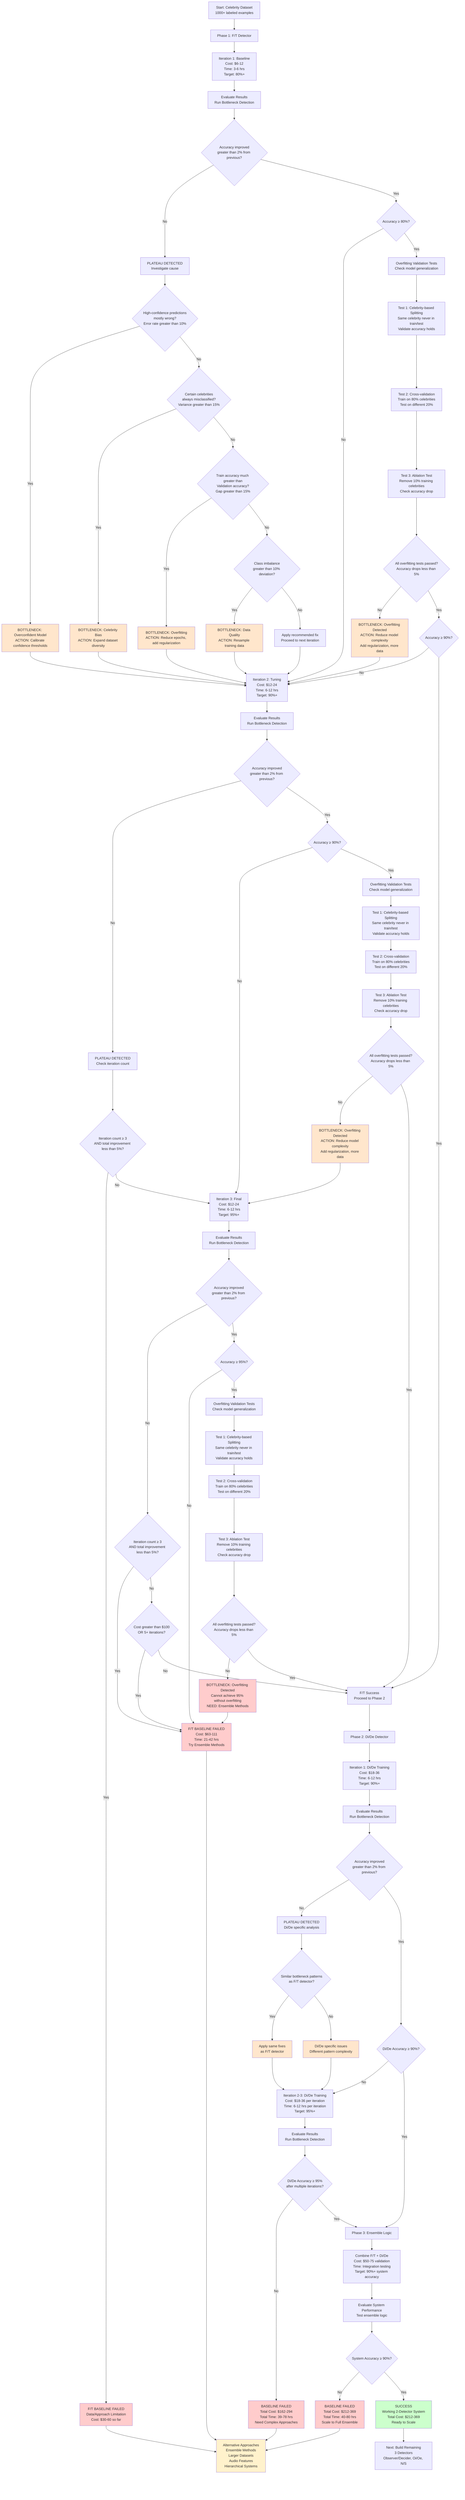 flowchart TD
    A[Start: Celebrity Dataset<br/>1000+ labeled examples] --> B[Phase 1: F/T Detector]
    
    B --> C[Iteration 1: Baseline<br/>Cost: $6-12<br/>Time: 3-6 hrs<br/>Target: 80%+]
    
    C --> EVAL1[Evaluate Results<br/>Run Bottleneck Detection]
    
    EVAL1 --> D1{Accuracy improved<br/>greater than 2% from previous?}
    
    D1 -->|No| PLATEAU1[PLATEAU DETECTED<br/>Investigate cause]
    D1 -->|Yes| D2{Accuracy ≥ 80%?}
    
    PLATEAU1 --> BN1{High-confidence predictions<br/>mostly wrong?<br/>Error rate greater than 10%}
    
    BN1 -->|Yes| FIX1[BOTTLENECK: Overconfident Model<br/>ACTION: Calibrate confidence thresholds]
    BN1 -->|No| BN2{Certain celebrities<br/>always misclassified?<br/>Variance greater than 15%}
    
    BN2 -->|Yes| FIX2[BOTTLENECK: Celebrity Bias<br/>ACTION: Expand dataset diversity]
    BN2 -->|No| BN3{Train accuracy much greater than<br/>Validation accuracy?<br/>Gap greater than 15%}
    
    BN3 -->|Yes| FIX3[BOTTLENECK: Overfitting<br/>ACTION: Reduce epochs, add regularization]
    BN3 -->|No| BN4{Class imbalance<br/>greater than 10% deviation?}
    
    BN4 -->|Yes| FIX4[BOTTLENECK: Data Quality<br/>ACTION: Resample training data]
    BN4 -->|No| CONTINUE1[Apply recommended fix<br/>Proceed to next iteration]
    
    FIX1 --> E
    FIX2 --> E
    FIX3 --> E
    FIX4 --> E
    CONTINUE1 --> E
    
    D2 -->|No| E[Iteration 2: Tuning<br/>Cost: $12-24<br/>Time: 6-12 hrs<br/>Target: 90%+]
    D2 -->|Yes| OVERFIT1[Overfitting Validation Tests<br/>Check model generalization]
    
    OVERFIT1 --> SPLIT1[Test 1: Celebrity-based Splitting<br/>Same celebrity never in train/test<br/>Validate accuracy holds]
    
    SPLIT1 --> CV1[Test 2: Cross-validation<br/>Train on 80% celebrities<br/>Test on different 20%]
    
    CV1 --> ABL1[Test 3: Ablation Test<br/>Remove 10% training celebrities<br/>Check accuracy drop]
    
    ABL1 --> OVERFIT_CHECK1{All overfitting tests passed?<br/>Accuracy drops less than 5%}
    
    OVERFIT_CHECK1 -->|No| OVERFIT_FIX1[BOTTLENECK: Overfitting Detected<br/>ACTION: Reduce model complexity<br/>Add regularization, more data]
    
    OVERFIT_FIX1 --> E
    
    OVERFIT_CHECK1 -->|Yes| TARGET1{Accuracy ≥ 90%?}
    
    TARGET1 -->|No| E
    TARGET1 -->|Yes| J[F/T Success<br/>Proceed to Phase 2]
    
    E --> EVAL2[Evaluate Results<br/>Run Bottleneck Detection]
    
    EVAL2 --> F1{Accuracy improved<br/>greater than 2% from previous?}
    
    F1 -->|No| PLATEAU2[PLATEAU DETECTED<br/>Check iteration count]
    F1 -->|Yes| F2{Accuracy ≥ 90%?}
    
    PLATEAU2 --> CHECK1{Iteration count ≥ 3<br/>AND total improvement less than 5%?}
    
    CHECK1 -->|Yes| FAIL1[F/T BASELINE FAILED<br/>Data/Approach Limitation<br/>Cost: $30-60 so far]
    CHECK1 -->|No| G
    
    F2 -->|No| G[Iteration 3: Final<br/>Cost: $12-24<br/>Time: 6-12 hrs<br/>Target: 95%+]
    F2 -->|Yes| OVERFIT2[Overfitting Validation Tests<br/>Check model generalization]
    
    OVERFIT2 --> SPLIT2[Test 1: Celebrity-based Splitting<br/>Same celebrity never in train/test<br/>Validate accuracy holds]
    
    SPLIT2 --> CV2[Test 2: Cross-validation<br/>Train on 80% celebrities<br/>Test on different 20%]
    
    CV2 --> ABL2[Test 3: Ablation Test<br/>Remove 10% training celebrities<br/>Check accuracy drop]
    
    ABL2 --> OVERFIT_CHECK2{All overfitting tests passed?<br/>Accuracy drops less than 5%}
    
    OVERFIT_CHECK2 -->|No| OVERFIT_FIX2[BOTTLENECK: Overfitting Detected<br/>ACTION: Reduce model complexity<br/>Add regularization, more data]
    
    OVERFIT_FIX2 --> G
    
    OVERFIT_CHECK2 -->|Yes| J
    
    G --> EVAL3[Evaluate Results<br/>Run Bottleneck Detection]
    
    EVAL3 --> H1{Accuracy improved<br/>greater than 2% from previous?}
    
    H1 -->|No| CHECK2{Iteration count ≥ 3<br/>AND total improvement less than 5%?}
    H1 -->|Yes| H2{Accuracy ≥ 95%?}
    
    CHECK2 -->|Yes| FAIL2[F/T BASELINE FAILED<br/>Cost: $63-111<br/>Time: 21-42 hrs<br/>Try Ensemble Methods]
    CHECK2 -->|No| FORCE1{Cost greater than $100<br/>OR 5+ iterations?}
    
    FORCE1 -->|Yes| FAIL2
    FORCE1 -->|No| J
    
    H2 -->|No| FAIL2
    H2 -->|Yes| OVERFIT3[Overfitting Validation Tests<br/>Check model generalization]
    
    OVERFIT3 --> SPLIT3[Test 1: Celebrity-based Splitting<br/>Same celebrity never in train/test<br/>Validate accuracy holds]
    
    SPLIT3 --> CV3[Test 2: Cross-validation<br/>Train on 80% celebrities<br/>Test on different 20%]
    
    CV3 --> ABL3[Test 3: Ablation Test<br/>Remove 10% training celebrities<br/>Check accuracy drop]
    
    ABL3 --> OVERFIT_CHECK3{All overfitting tests passed?<br/>Accuracy drops less than 5%}
    
    OVERFIT_CHECK3 -->|No| OVERFIT_FIX3[BOTTLENECK: Overfitting Detected<br/>Cannot achieve 95% without overfitting<br/>NEED: Ensemble Methods]
    
    OVERFIT_FIX3 --> FAIL2
    
    OVERFIT_CHECK3 -->|Yes| J
    
    J --> K[Phase 2: Di/De Detector]
    
    K --> L[Iteration 1: Di/De Training<br/>Cost: $18-36<br/>Time: 6-12 hrs<br/>Target: 90%+]
    
    L --> EVAL4[Evaluate Results<br/>Run Bottleneck Detection]
    
    EVAL4 --> L1{Accuracy improved<br/>greater than 2% from previous?}
    
    L1 -->|No| PLATEAU3[PLATEAU DETECTED<br/>Di/De specific analysis]
    L1 -->|Yes| L2{Di/De Accuracy ≥ 90%?}
    
    PLATEAU3 --> BN5{Similar bottleneck patterns<br/>as F/T detector?}
    
    BN5 -->|Yes| FIX5[Apply same fixes<br/>as F/T detector]
    BN5 -->|No| FIX6[Di/De specific issues<br/>Different pattern complexity]
    
    FIX5 --> L3[Iteration 2-3: Di/De Training<br/>Cost: $18-36 per iteration<br/>Time: 6-12 hrs per iteration<br/>Target: 95%+]
    FIX6 --> L3
    
    L2 -->|No| L3
    L2 -->|Yes| O[Phase 3: Ensemble Logic]
    
    L3 --> EVAL5[Evaluate Results<br/>Run Bottleneck Detection]
    
    EVAL5 --> M1{Di/De Accuracy ≥ 95%<br/>after multiple iterations?}
    
    M1 -->|No| N[BASELINE FAILED<br/>Total Cost: $162-294<br/>Total Time: 39-78 hrs<br/>Need Complex Approaches]
    M1 -->|Yes| O
    
    O --> P[Combine F/T + Di/De<br/>Cost: $50-75 validation<br/>Time: Integration testing<br/>Target: 90%+ system accuracy]
    
    P --> EVAL6[Evaluate System Performance<br/>Test ensemble logic]
    
    EVAL6 --> Q{System Accuracy ≥ 90%?}
    
    Q -->|No| R[BASELINE FAILED<br/>Total Cost: $212-369<br/>Total Time: 40-80 hrs<br/>Scale to Full Ensemble]
    
    Q -->|Yes| S[SUCCESS<br/>Working 2-Detector System<br/>Total Cost: $212-369<br/>Ready to Scale]
    
    S --> T[Next: Build Remaining<br/>3 Detectors<br/>Observer/Decider, Oi/Oe, N/S]
    
    FAIL1 --> U[Alternative Approaches<br/>Ensemble Methods<br/>Larger Datasets<br/>Audio Features<br/>Hierarchical Systems]
    FAIL2 --> U
    N --> U
    R --> U
    
    style FAIL1 fill:#ffcccc
    style FAIL2 fill:#ffcccc
    style N fill:#ffcccc  
    style R fill:#ffcccc
    style S fill:#ccffcc
    style U fill:#fff2cc
    style FIX1 fill:#ffe6cc
    style FIX2 fill:#ffe6cc
    style FIX3 fill:#ffe6cc
    style FIX4 fill:#ffe6cc
    style FIX5 fill:#ffe6cc
    style FIX6 fill:#ffe6cc
    style OVERFIT_FIX1 fill:#ffe6cc
    style OVERFIT_FIX2 fill:#ffe6cc
    style OVERFIT_FIX3 fill:#ffcccc